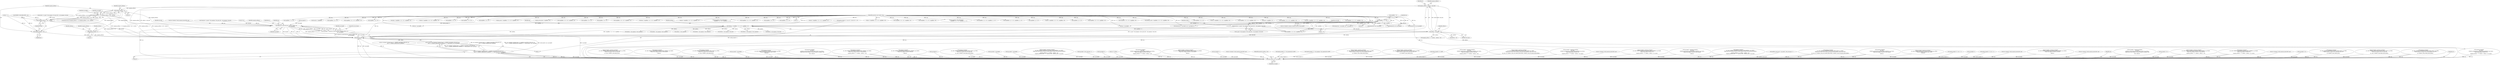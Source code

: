 digraph "0_libmodbus_5ccdf5ef79d742640355d1132fa9e2abc7fbaefc@integer" {
"1000261" [label="(Call,mapping_address = address - start_bits)"];
"1000263" [label="(Call,address - start_bits)"];
"1000160" [label="(Call,address = (req[offset + 1] << 8) + req[offset + 2])"];
"1000163" [label="(Call,req[offset + 1] << 8)"];
"1000116" [label="(MethodParameterIn,const uint8_t *req)"];
"1000206" [label="(Call,start_bits = is_input ? mb_mapping->start_input_bits : mb_mapping->start_bits)"];
"1000291" [label="(Call,mapping_address < 0)"];
"1000290" [label="(Call,mapping_address < 0 || (mapping_address + nb) > nb_bits)"];
"1000294" [label="(Call,(mapping_address + nb) > nb_bits)"];
"1000295" [label="(Call,mapping_address + nb)"];
"1000311" [label="(Call,mapping_address < 0)"];
"1000344" [label="(Call,response_io_status(tab_bits, mapping_address, nb,\n                                            rsp, rsp_length))"];
"1000342" [label="(Call,rsp_length = response_io_status(tab_bits, mapping_address, nb,\n                                            rsp, rsp_length))"];
"1001378" [label="(Call,send_msg(ctx, rsp, rsp_length))"];
"1001365" [label="(Call,(ctx->backend->backend_type == _MODBUS_BACKEND_TYPE_RTU &&\n            slave == MODBUS_BROADCAST_ADDRESS) ? 0 : send_msg(ctx, rsp, rsp_length))"];
"1001364" [label="(Return,return (ctx->backend->backend_type == _MODBUS_BACKEND_TYPE_RTU &&\n            slave == MODBUS_BROADCAST_ADDRESS) ? 0 : send_msg(ctx, rsp, rsp_length);)"];
"1000400" [label="(Call,nb = (req[offset + 3] << 8) + req[offset + 4])"];
"1000177" [label="(Identifier,sft)"];
"1001382" [label="(MethodReturn,int)"];
"1000275" [label="(Call,rsp_length = response_exception(\n                ctx, &sft, MODBUS_EXCEPTION_ILLEGAL_DATA_VALUE, rsp, TRUE,\n                \"Illegal nb of values %d in %s (max %d)\n\",\n                nb, name, MODBUS_MAX_READ_BITS))"];
"1001017" [label="(Call,response_exception(\n                ctx, &sft, MODBUS_EXCEPTION_ILLEGAL_DATA_ADDRESS, rsp, FALSE,\n                \"Illegal data address 0x%0X in write_register\n\",\n                address))"];
"1000277" [label="(Call,response_exception(\n                ctx, &sft, MODBUS_EXCEPTION_ILLEGAL_DATA_VALUE, rsp, TRUE,\n                \"Illegal nb of values %d in %s (max %d)\n\",\n                nb, name, MODBUS_MAX_READ_BITS))"];
"1000597" [label="(Call,rsp_length = req_length)"];
"1001053" [label="(Call,or = (req[offset + 5] << 8) + req[offset + 6])"];
"1001354" [label="(Call,response_exception(\n            ctx, &sft, MODBUS_EXCEPTION_ILLEGAL_FUNCTION, rsp, TRUE,\n            \"Unknown Modbus function code: 0x%0X\n\", function))"];
"1000264" [label="(Identifier,address)"];
"1000685" [label="(Call,(req[offset + 3] << 8) + req[offset + 4])"];
"1001153" [label="(Call,address - mb_mapping->start_registers)"];
"1001129" [label="(Call,(req[offset + 7] << 8) + req[offset + 8])"];
"1000604" [label="(Call,response_exception(\n                    ctx, &sft,\n                    MODBUS_EXCEPTION_ILLEGAL_DATA_VALUE, rsp, FALSE,\n                    \"Illegal data value 0x%0X in write_bit request at address %0X\n\",\n                    data, address))"];
"1000854" [label="(Call,response_exception(\n                ctx, &sft, MODBUS_EXCEPTION_ILLEGAL_DATA_ADDRESS, rsp, FALSE,\n                \"Illegal data address 0x%0X in write_registers\n\",\n                mapping_address < 0 ? address : address + nb))"];
"1000547" [label="(Call,response_exception(\n                ctx, &sft, MODBUS_EXCEPTION_ILLEGAL_DATA_ADDRESS, rsp, FALSE,\n                \"Illegal data address 0x%0X in write_bit\n\",\n                address))"];
"1001293" [label="(Call,mb_mapping->tab_registers[i] =\n                    (req[offset + j] << 8) + req[offset + j + 1])"];
"1000302" [label="(Call,response_exception(\n                ctx, &sft,\n                MODBUS_EXCEPTION_ILLEGAL_DATA_ADDRESS, rsp, FALSE,\n                \"Illegal data address 0x%0X in %s\n\",\n                mapping_address < 0 ? address : address + nb, name))"];
"1000301" [label="(Identifier,rsp_length)"];
"1001268" [label="(Call,rsp_length++)"];
"1000432" [label="(Call,response_exception(\n                ctx, &sft, MODBUS_EXCEPTION_ILLEGAL_DATA_VALUE, rsp, TRUE,\n                \"Illegal nb of values %d in %s (max %d)\n\",\n                nb, name, MODBUS_MAX_READ_REGISTERS))"];
"1000676" [label="(Call,rsp_length = req_length)"];
"1001365" [label="(Call,(ctx->backend->backend_type == _MODBUS_BACKEND_TYPE_RTU &&\n            slave == MODBUS_BROADCAST_ADDRESS) ? 0 : send_msg(ctx, rsp, rsp_length))"];
"1001377" [label="(Literal,0)"];
"1000900" [label="(Call,(req[offset + j] << 8) + req[offset + j + 1])"];
"1000298" [label="(Identifier,nb_bits)"];
"1000297" [label="(Identifier,nb)"];
"1000312" [label="(Identifier,mapping_address)"];
"1001088" [label="(Call,rsp_length = req_length)"];
"1000268" [label="(Call,nb < 1)"];
"1001229" [label="(Call,rsp_length = response_exception(\n                ctx, &sft, MODBUS_EXCEPTION_ILLEGAL_DATA_ADDRESS, rsp, FALSE,\n                \"Illegal data read address 0x%0X or write address 0x%0X write_and_read_registers\n\",\n                mapping_address < 0 ? address : address + nb,\n                mapping_address_write < 0 ? address_write : address_write + nb_write))"];
"1001299" [label="(Call,(req[offset + j] << 8) + req[offset + j + 1])"];
"1000901" [label="(Call,req[offset + j] << 8)"];
"1000683" [label="(Call,nb = (req[offset + 3] << 8) + req[offset + 4])"];
"1000972" [label="(Call,rsp_length - byte_count_pos - 1)"];
"1000322" [label="(Identifier,rsp_length)"];
"1000486" [label="(Call,rsp_length++)"];
"1001300" [label="(Call,req[offset + j] << 8)"];
"1000316" [label="(Identifier,address)"];
"1000131" [label="(Call,ctx == NULL)"];
"1000743" [label="(Call,response_exception(\n                ctx, &sft,\n                MODBUS_EXCEPTION_ILLEGAL_DATA_ADDRESS, rsp, FALSE,\n                \"Illegal data address 0x%0X in write_bits\n\",\n                mapping_address < 0 ? address : address + nb))"];
"1000116" [label="(MethodParameterIn,const uint8_t *req)"];
"1000330" [label="(Call,rsp_length++)"];
"1001378" [label="(Call,send_msg(ctx, rsp, rsp_length))"];
"1000265" [label="(Identifier,start_bits)"];
"1001015" [label="(Call,rsp_length = response_exception(\n                ctx, &sft, MODBUS_EXCEPTION_ILLEGAL_DATA_ADDRESS, rsp, FALSE,\n                \"Illegal data address 0x%0X in write_register\n\",\n                address))"];
"1001097" [label="(Call,(req[offset + 3] << 8) + req[offset + 4])"];
"1001341" [label="(Call,rsp_length++)"];
"1000939" [label="(Call,ctx->backend->build_response_basis(&sft, rsp))"];
"1000115" [label="(MethodParameterIn,modbus_t *ctx)"];
"1000513" [label="(Call,rsp[rsp_length++] = tab_registers[i] & 0xFF)"];
"1001338" [label="(Call,rsp[rsp_length++] = mb_mapping->tab_registers[i] & 0xFF)"];
"1000119" [label="(Block,)"];
"1000198" [label="(Block,)"];
"1000261" [label="(Call,mapping_address = address - start_bits)"];
"1000162" [label="(Call,(req[offset + 1] << 8) + req[offset + 2])"];
"1000999" [label="(Call,address - mb_mapping->start_registers)"];
"1000418" [label="(Call,address - start_registers)"];
"1000217" [label="(Call,nb_bits = is_input ? mb_mapping->nb_input_bits : mb_mapping->nb_bits)"];
"1000327" [label="(Call,rsp[rsp_length++] = (nb / 8) + ((nb % 8) ? 1 : 0))"];
"1001055" [label="(Call,(req[offset + 5] << 8) + req[offset + 6])"];
"1000826" [label="(Call,rsp_length = response_exception(\n                 ctx, &sft, MODBUS_EXCEPTION_ILLEGAL_DATA_VALUE, rsp, TRUE,\n                 \"Illegal number of values %d in write_registers (max %d)\n\",\n                nb, MODBUS_MAX_WRITE_REGISTERS))"];
"1001111" [label="(Call,address_write = (req[offset + 5] << 8) + req[offset + 6])"];
"1000345" [label="(Identifier,tab_bits)"];
"1000715" [label="(Call,rsp_length = response_exception(\n                ctx, &sft, MODBUS_EXCEPTION_ILLEGAL_DATA_VALUE, rsp, TRUE,\n                \"Illegal number of values %d in write_bits (max %d)\n\",\n                nb, MODBUS_MAX_WRITE_BITS))"];
"1000672" [label="(Call,memcpy(rsp, req, req_length))"];
"1000189" [label="(Call,ctx->backend->prepare_response_tid(req, &req_length))"];
"1001098" [label="(Call,req[offset + 3] << 8)"];
"1000953" [label="(Call,rsp[rsp_length++] = 0xFF)"];
"1000741" [label="(Call,rsp_length = response_exception(\n                ctx, &sft,\n                MODBUS_EXCEPTION_ILLEGAL_DATA_ADDRESS, rsp, FALSE,\n                \"Illegal data address 0x%0X in write_bits\n\",\n                mapping_address < 0 ? address : address + nb))"];
"1000323" [label="(Call,ctx->backend->build_response_basis(&sft, rsp))"];
"1000245" [label="(Call,nb = (req[offset + 3] << 8) + req[offset + 4])"];
"1001366" [label="(Call,ctx->backend->backend_type == _MODBUS_BACKEND_TYPE_RTU &&\n            slave == MODBUS_BROADCAST_ADDRESS)"];
"1001113" [label="(Call,(req[offset + 5] << 8) + req[offset + 6])"];
"1000148" [label="(Call,slave = req[offset - 1])"];
"1000228" [label="(Call,*tab_bits = is_input ? mb_mapping->tab_input_bits : mb_mapping->tab_bits)"];
"1001189" [label="(Call,rsp_length = response_exception(\n                ctx, &sft, MODBUS_EXCEPTION_ILLEGAL_DATA_VALUE, rsp, TRUE,\n                \"Illegal nb of values (W%d, R%d) in write_and_read_registers (max W%d, R%d)\n\",\n                nb_write, nb, MODBUS_MAX_WR_WRITE_REGISTERS, MODBUS_MAX_WR_READ_REGISTERS))"];
"1000350" [label="(ControlStructure,break;)"];
"1000300" [label="(Call,rsp_length = response_exception(\n                ctx, &sft,\n                MODBUS_EXCEPTION_ILLEGAL_DATA_ADDRESS, rsp, FALSE,\n                \"Illegal data address 0x%0X in %s\n\",\n                mapping_address < 0 ? address : address + nb, name))"];
"1000561" [label="(Call,(req[offset + 3] << 8) + req[offset + 4])"];
"1001037" [label="(Call,and = (req[offset + 3] << 8) + req[offset + 4])"];
"1000779" [label="(Call,memcpy(rsp + rsp_length, req + rsp_length, 4))"];
"1000169" [label="(Literal,8)"];
"1000263" [label="(Call,address - start_bits)"];
"1001039" [label="(Call,(req[offset + 3] << 8) + req[offset + 4])"];
"1001130" [label="(Call,req[offset + 7] << 8)"];
"1000161" [label="(Identifier,address)"];
"1001261" [label="(Call,ctx->backend->build_response_basis(&sft, rsp))"];
"1000455" [label="(Call,rsp_length = response_exception(\n                ctx, &sft, MODBUS_EXCEPTION_ILLEGAL_DATA_ADDRESS, rsp, FALSE,\n                \"Illegal data address 0x%0X in %s\n\",\n                mapping_address < 0 ? address : address + nb, name))"];
"1000636" [label="(Call,rsp_length = response_exception(\n                ctx, &sft,\n                MODBUS_EXCEPTION_ILLEGAL_DATA_ADDRESS, rsp, FALSE,\n                \"Illegal data address 0x%0X in write_register\n\",\n                address))"];
"1000291" [label="(Call,mapping_address < 0)"];
"1001231" [label="(Call,response_exception(\n                ctx, &sft, MODBUS_EXCEPTION_ILLEGAL_DATA_ADDRESS, rsp, FALSE,\n                \"Illegal data read address 0x%0X or write address 0x%0X write_and_read_registers\n\",\n                mapping_address < 0 ? address : address + nb,\n                mapping_address_write < 0 ? address_write : address_write + nb_write))"];
"1000968" [label="(Call,rsp[byte_count_pos] = rsp_length - byte_count_pos - 1)"];
"1001381" [label="(Identifier,rsp_length)"];
"1001084" [label="(Call,memcpy(rsp, req, req_length))"];
"1000343" [label="(Identifier,rsp_length)"];
"1000342" [label="(Call,rsp_length = response_io_status(tab_bits, mapping_address, nb,\n                                            rsp, rsp_length))"];
"1000155" [label="(Call,function = req[offset])"];
"1001114" [label="(Call,req[offset + 5] << 8)"];
"1000314" [label="(Identifier,address)"];
"1001191" [label="(Call,response_exception(\n                ctx, &sft, MODBUS_EXCEPTION_ILLEGAL_DATA_VALUE, rsp, TRUE,\n                \"Illegal nb of values (W%d, R%d) in write_and_read_registers (max W%d, R%d)\n\",\n                nb_write, nb, MODBUS_MAX_WR_WRITE_REGISTERS, MODBUS_MAX_WR_READ_REGISTERS))"];
"1000638" [label="(Call,response_exception(\n                ctx, &sft,\n                MODBUS_EXCEPTION_ILLEGAL_DATA_ADDRESS, rsp, FALSE,\n                \"Illegal data address 0x%0X in write_register\n\",\n                address))"];
"1000796" [label="(Call,(req[offset + 3] << 8) + req[offset + 4])"];
"1000337" [label="(Call,nb % 8)"];
"1000292" [label="(Identifier,mapping_address)"];
"1001364" [label="(Return,return (ctx->backend->backend_type == _MODBUS_BACKEND_TYPE_RTU &&\n            slave == MODBUS_BROADCAST_ADDRESS) ? 0 : send_msg(ctx, rsp, rsp_length);)"];
"1000269" [label="(Identifier,nb)"];
"1000315" [label="(Call,address + nb)"];
"1000344" [label="(Call,response_io_status(tab_bits, mapping_address, nb,\n                                            rsp, rsp_length))"];
"1001352" [label="(Call,rsp_length = response_exception(\n            ctx, &sft, MODBUS_EXCEPTION_ILLEGAL_FUNCTION, rsp, TRUE,\n            \"Unknown Modbus function code: 0x%0X\n\", function))"];
"1000620" [label="(Call,address - mb_mapping->start_registers)"];
"1000248" [label="(Call,req[offset + 3] << 8)"];
"1000783" [label="(Call,req + rsp_length)"];
"1001265" [label="(Call,rsp[rsp_length++] = nb << 1)"];
"1000290" [label="(Call,mapping_address < 0 || (mapping_address + nb) > nb_bits)"];
"1000650" [label="(Call,data = (req[offset + 3] << 8) + req[offset + 4])"];
"1000516" [label="(Call,rsp_length++)"];
"1000483" [label="(Call,rsp[rsp_length++] = nb << 1)"];
"1000794" [label="(Call,nb = (req[offset + 3] << 8) + req[offset + 4])"];
"1000346" [label="(Identifier,mapping_address)"];
"1000271" [label="(Call,MODBUS_MAX_READ_BITS < nb)"];
"1000163" [label="(Call,req[offset + 1] << 8)"];
"1000349" [label="(Identifier,rsp_length)"];
"1000479" [label="(Call,ctx->backend->build_response_basis(&sft, rsp))"];
"1000293" [label="(Literal,0)"];
"1000545" [label="(Call,rsp_length = response_exception(\n                ctx, &sft, MODBUS_EXCEPTION_ILLEGAL_DATA_ADDRESS, rsp, FALSE,\n                \"Illegal data address 0x%0X in write_bit\n\",\n                address))"];
"1000917" [label="(Call,ctx->backend->build_response_basis(&sft, rsp))"];
"1000562" [label="(Call,req[offset + 3] << 8)"];
"1001380" [label="(Identifier,rsp)"];
"1000602" [label="(Call,rsp_length = response_exception(\n                    ctx, &sft,\n                    MODBUS_EXCEPTION_ILLEGAL_DATA_VALUE, rsp, FALSE,\n                    \"Illegal data value 0x%0X in write_bit request at address %0X\n\",\n                    data, address))"];
"1001056" [label="(Call,req[offset + 5] << 8)"];
"1000207" [label="(Identifier,start_bits)"];
"1000262" [label="(Identifier,mapping_address)"];
"1000347" [label="(Identifier,nb)"];
"1000320" [label="(Block,)"];
"1000294" [label="(Call,(mapping_address + nb) > nb_bits)"];
"1000529" [label="(Call,address - mb_mapping->start_bits)"];
"1000921" [label="(Call,memcpy(rsp + rsp_length, req + rsp_length, 4))"];
"1000653" [label="(Call,req[offset + 3] << 8)"];
"1000289" [label="(ControlStructure,if (mapping_address < 0 || (mapping_address + nb) > nb_bits))"];
"1000348" [label="(Identifier,rsp)"];
"1001127" [label="(Call,nb_write = (req[offset + 7] << 8) + req[offset + 8])"];
"1000218" [label="(Identifier,nb_bits)"];
"1000313" [label="(Literal,0)"];
"1000925" [label="(Call,req + rsp_length)"];
"1000295" [label="(Call,mapping_address + nb)"];
"1001143" [label="(Call,nb_write_bytes = req[offset + 9])"];
"1000296" [label="(Identifier,mapping_address)"];
"1000247" [label="(Call,(req[offset + 3] << 8) + req[offset + 4])"];
"1000929" [label="(Call,rsp_length += 4)"];
"1000164" [label="(Call,req[offset + 1])"];
"1000686" [label="(Call,req[offset + 3] << 8)"];
"1000852" [label="(Call,rsp_length = response_exception(\n                ctx, &sft, MODBUS_EXCEPTION_ILLEGAL_DATA_ADDRESS, rsp, FALSE,\n                \"Illegal data address 0x%0X in write_registers\n\",\n                mapping_address < 0 ? address : address + nb))"];
"1001040" [label="(Call,req[offset + 3] << 8)"];
"1000171" [label="(Identifier,req)"];
"1000311" [label="(Call,mapping_address < 0)"];
"1000457" [label="(Call,response_exception(\n                ctx, &sft, MODBUS_EXCEPTION_ILLEGAL_DATA_ADDRESS, rsp, FALSE,\n                \"Illegal data address 0x%0X in %s\n\",\n                mapping_address < 0 ? address : address + nb, name))"];
"1000402" [label="(Call,(req[offset + 3] << 8) + req[offset + 4])"];
"1000559" [label="(Call,data = (req[offset + 3] << 8) + req[offset + 4])"];
"1000593" [label="(Call,memcpy(rsp, req, req_length))"];
"1000775" [label="(Call,ctx->backend->build_response_basis(&sft, rsp))"];
"1000787" [label="(Call,rsp_length += 4)"];
"1001095" [label="(Call,nb = (req[offset + 3] << 8) + req[offset + 4])"];
"1000812" [label="(Call,address - mb_mapping->start_registers)"];
"1000717" [label="(Call,response_exception(\n                ctx, &sft, MODBUS_EXCEPTION_ILLEGAL_DATA_VALUE, rsp, TRUE,\n                \"Illegal number of values %d in write_bits (max %d)\n\",\n                nb, MODBUS_MAX_WRITE_BITS))"];
"1000206" [label="(Call,start_bits = is_input ? mb_mapping->start_input_bits : mb_mapping->start_bits)"];
"1000894" [label="(Call,mb_mapping->tab_registers[i] =\n                    (req[offset + j] << 8) + req[offset + j + 1])"];
"1000430" [label="(Call,rsp_length = response_exception(\n                ctx, &sft, MODBUS_EXCEPTION_ILLEGAL_DATA_VALUE, rsp, TRUE,\n                \"Illegal nb of values %d in %s (max %d)\n\",\n                nb, name, MODBUS_MAX_READ_REGISTERS))"];
"1000701" [label="(Call,address - mb_mapping->start_bits)"];
"1000828" [label="(Call,response_exception(\n                 ctx, &sft, MODBUS_EXCEPTION_ILLEGAL_DATA_VALUE, rsp, TRUE,\n                 \"Illegal number of values %d in write_registers (max %d)\n\",\n                nb, MODBUS_MAX_WRITE_REGISTERS))"];
"1001379" [label="(Identifier,ctx)"];
"1000208" [label="(Call,is_input ? mb_mapping->start_input_bits : mb_mapping->start_bits)"];
"1000160" [label="(Call,address = (req[offset + 1] << 8) + req[offset + 2])"];
"1000652" [label="(Call,(req[offset + 3] << 8) + req[offset + 4])"];
"1000403" [label="(Call,req[offset + 3] << 8)"];
"1000797" [label="(Call,req[offset + 3] << 8)"];
"1000310" [label="(Call,mapping_address < 0 ? address : address + nb)"];
"1000261" -> "1000198"  [label="AST: "];
"1000261" -> "1000263"  [label="CFG: "];
"1000262" -> "1000261"  [label="AST: "];
"1000263" -> "1000261"  [label="AST: "];
"1000269" -> "1000261"  [label="CFG: "];
"1000261" -> "1001382"  [label="DDG: address - start_bits"];
"1000261" -> "1001382"  [label="DDG: mapping_address"];
"1000263" -> "1000261"  [label="DDG: address"];
"1000263" -> "1000261"  [label="DDG: start_bits"];
"1000261" -> "1000291"  [label="DDG: mapping_address"];
"1000263" -> "1000265"  [label="CFG: "];
"1000264" -> "1000263"  [label="AST: "];
"1000265" -> "1000263"  [label="AST: "];
"1000263" -> "1001382"  [label="DDG: start_bits"];
"1000263" -> "1001382"  [label="DDG: address"];
"1000160" -> "1000263"  [label="DDG: address"];
"1000206" -> "1000263"  [label="DDG: start_bits"];
"1000263" -> "1000302"  [label="DDG: address"];
"1000263" -> "1000310"  [label="DDG: address"];
"1000263" -> "1000315"  [label="DDG: address"];
"1000160" -> "1000119"  [label="AST: "];
"1000160" -> "1000162"  [label="CFG: "];
"1000161" -> "1000160"  [label="AST: "];
"1000162" -> "1000160"  [label="AST: "];
"1000177" -> "1000160"  [label="CFG: "];
"1000160" -> "1001382"  [label="DDG: (req[offset + 1] << 8) + req[offset + 2]"];
"1000160" -> "1001382"  [label="DDG: address"];
"1000163" -> "1000160"  [label="DDG: req[offset + 1]"];
"1000163" -> "1000160"  [label="DDG: 8"];
"1000116" -> "1000160"  [label="DDG: req"];
"1000160" -> "1000418"  [label="DDG: address"];
"1000160" -> "1000529"  [label="DDG: address"];
"1000160" -> "1000620"  [label="DDG: address"];
"1000160" -> "1000701"  [label="DDG: address"];
"1000160" -> "1000812"  [label="DDG: address"];
"1000160" -> "1000999"  [label="DDG: address"];
"1000160" -> "1001153"  [label="DDG: address"];
"1000163" -> "1000162"  [label="AST: "];
"1000163" -> "1000169"  [label="CFG: "];
"1000164" -> "1000163"  [label="AST: "];
"1000169" -> "1000163"  [label="AST: "];
"1000171" -> "1000163"  [label="CFG: "];
"1000163" -> "1001382"  [label="DDG: req[offset + 1]"];
"1000163" -> "1000162"  [label="DDG: req[offset + 1]"];
"1000163" -> "1000162"  [label="DDG: 8"];
"1000116" -> "1000163"  [label="DDG: req"];
"1000163" -> "1000189"  [label="DDG: req[offset + 1]"];
"1000163" -> "1000593"  [label="DDG: req[offset + 1]"];
"1000163" -> "1000672"  [label="DDG: req[offset + 1]"];
"1000163" -> "1000779"  [label="DDG: req[offset + 1]"];
"1000163" -> "1000783"  [label="DDG: req[offset + 1]"];
"1000163" -> "1000921"  [label="DDG: req[offset + 1]"];
"1000163" -> "1000925"  [label="DDG: req[offset + 1]"];
"1000163" -> "1001084"  [label="DDG: req[offset + 1]"];
"1000116" -> "1000114"  [label="AST: "];
"1000116" -> "1001382"  [label="DDG: req"];
"1000116" -> "1000148"  [label="DDG: req"];
"1000116" -> "1000155"  [label="DDG: req"];
"1000116" -> "1000162"  [label="DDG: req"];
"1000116" -> "1000189"  [label="DDG: req"];
"1000116" -> "1000245"  [label="DDG: req"];
"1000116" -> "1000248"  [label="DDG: req"];
"1000116" -> "1000247"  [label="DDG: req"];
"1000116" -> "1000400"  [label="DDG: req"];
"1000116" -> "1000403"  [label="DDG: req"];
"1000116" -> "1000402"  [label="DDG: req"];
"1000116" -> "1000559"  [label="DDG: req"];
"1000116" -> "1000562"  [label="DDG: req"];
"1000116" -> "1000561"  [label="DDG: req"];
"1000116" -> "1000593"  [label="DDG: req"];
"1000116" -> "1000650"  [label="DDG: req"];
"1000116" -> "1000653"  [label="DDG: req"];
"1000116" -> "1000652"  [label="DDG: req"];
"1000116" -> "1000672"  [label="DDG: req"];
"1000116" -> "1000683"  [label="DDG: req"];
"1000116" -> "1000686"  [label="DDG: req"];
"1000116" -> "1000685"  [label="DDG: req"];
"1000116" -> "1000779"  [label="DDG: req"];
"1000116" -> "1000783"  [label="DDG: req"];
"1000116" -> "1000794"  [label="DDG: req"];
"1000116" -> "1000797"  [label="DDG: req"];
"1000116" -> "1000796"  [label="DDG: req"];
"1000116" -> "1000894"  [label="DDG: req"];
"1000116" -> "1000901"  [label="DDG: req"];
"1000116" -> "1000900"  [label="DDG: req"];
"1000116" -> "1000921"  [label="DDG: req"];
"1000116" -> "1000925"  [label="DDG: req"];
"1000116" -> "1001037"  [label="DDG: req"];
"1000116" -> "1001040"  [label="DDG: req"];
"1000116" -> "1001039"  [label="DDG: req"];
"1000116" -> "1001053"  [label="DDG: req"];
"1000116" -> "1001056"  [label="DDG: req"];
"1000116" -> "1001055"  [label="DDG: req"];
"1000116" -> "1001084"  [label="DDG: req"];
"1000116" -> "1001095"  [label="DDG: req"];
"1000116" -> "1001098"  [label="DDG: req"];
"1000116" -> "1001097"  [label="DDG: req"];
"1000116" -> "1001111"  [label="DDG: req"];
"1000116" -> "1001114"  [label="DDG: req"];
"1000116" -> "1001113"  [label="DDG: req"];
"1000116" -> "1001127"  [label="DDG: req"];
"1000116" -> "1001130"  [label="DDG: req"];
"1000116" -> "1001129"  [label="DDG: req"];
"1000116" -> "1001143"  [label="DDG: req"];
"1000116" -> "1001293"  [label="DDG: req"];
"1000116" -> "1001300"  [label="DDG: req"];
"1000116" -> "1001299"  [label="DDG: req"];
"1000206" -> "1000198"  [label="AST: "];
"1000206" -> "1000208"  [label="CFG: "];
"1000207" -> "1000206"  [label="AST: "];
"1000208" -> "1000206"  [label="AST: "];
"1000218" -> "1000206"  [label="CFG: "];
"1000206" -> "1001382"  [label="DDG: is_input ? mb_mapping->start_input_bits : mb_mapping->start_bits"];
"1000291" -> "1000290"  [label="AST: "];
"1000291" -> "1000293"  [label="CFG: "];
"1000292" -> "1000291"  [label="AST: "];
"1000293" -> "1000291"  [label="AST: "];
"1000296" -> "1000291"  [label="CFG: "];
"1000290" -> "1000291"  [label="CFG: "];
"1000291" -> "1000290"  [label="DDG: mapping_address"];
"1000291" -> "1000290"  [label="DDG: 0"];
"1000291" -> "1000294"  [label="DDG: mapping_address"];
"1000291" -> "1000295"  [label="DDG: mapping_address"];
"1000291" -> "1000311"  [label="DDG: mapping_address"];
"1000291" -> "1000344"  [label="DDG: mapping_address"];
"1000290" -> "1000289"  [label="AST: "];
"1000290" -> "1000294"  [label="CFG: "];
"1000294" -> "1000290"  [label="AST: "];
"1000301" -> "1000290"  [label="CFG: "];
"1000322" -> "1000290"  [label="CFG: "];
"1000290" -> "1001382"  [label="DDG: mapping_address < 0"];
"1000290" -> "1001382"  [label="DDG: (mapping_address + nb) > nb_bits"];
"1000290" -> "1001382"  [label="DDG: mapping_address < 0 || (mapping_address + nb) > nb_bits"];
"1000294" -> "1000290"  [label="DDG: mapping_address + nb"];
"1000294" -> "1000290"  [label="DDG: nb_bits"];
"1000294" -> "1000298"  [label="CFG: "];
"1000295" -> "1000294"  [label="AST: "];
"1000298" -> "1000294"  [label="AST: "];
"1000294" -> "1001382"  [label="DDG: nb_bits"];
"1000294" -> "1001382"  [label="DDG: mapping_address + nb"];
"1000268" -> "1000294"  [label="DDG: nb"];
"1000271" -> "1000294"  [label="DDG: nb"];
"1000217" -> "1000294"  [label="DDG: nb_bits"];
"1000295" -> "1000297"  [label="CFG: "];
"1000296" -> "1000295"  [label="AST: "];
"1000297" -> "1000295"  [label="AST: "];
"1000298" -> "1000295"  [label="CFG: "];
"1000295" -> "1001382"  [label="DDG: nb"];
"1000268" -> "1000295"  [label="DDG: nb"];
"1000271" -> "1000295"  [label="DDG: nb"];
"1000311" -> "1000310"  [label="AST: "];
"1000311" -> "1000313"  [label="CFG: "];
"1000312" -> "1000311"  [label="AST: "];
"1000313" -> "1000311"  [label="AST: "];
"1000314" -> "1000311"  [label="CFG: "];
"1000316" -> "1000311"  [label="CFG: "];
"1000311" -> "1001382"  [label="DDG: mapping_address"];
"1000344" -> "1000342"  [label="AST: "];
"1000344" -> "1000349"  [label="CFG: "];
"1000345" -> "1000344"  [label="AST: "];
"1000346" -> "1000344"  [label="AST: "];
"1000347" -> "1000344"  [label="AST: "];
"1000348" -> "1000344"  [label="AST: "];
"1000349" -> "1000344"  [label="AST: "];
"1000342" -> "1000344"  [label="CFG: "];
"1000344" -> "1001382"  [label="DDG: rsp"];
"1000344" -> "1001382"  [label="DDG: nb"];
"1000344" -> "1001382"  [label="DDG: mapping_address"];
"1000344" -> "1001382"  [label="DDG: tab_bits"];
"1000344" -> "1000342"  [label="DDG: nb"];
"1000344" -> "1000342"  [label="DDG: mapping_address"];
"1000344" -> "1000342"  [label="DDG: rsp_length"];
"1000344" -> "1000342"  [label="DDG: rsp"];
"1000344" -> "1000342"  [label="DDG: tab_bits"];
"1000228" -> "1000344"  [label="DDG: tab_bits"];
"1000337" -> "1000344"  [label="DDG: nb"];
"1000323" -> "1000344"  [label="DDG: rsp"];
"1000327" -> "1000344"  [label="DDG: rsp[rsp_length++]"];
"1000330" -> "1000344"  [label="DDG: rsp_length"];
"1000344" -> "1001378"  [label="DDG: rsp"];
"1000342" -> "1000320"  [label="AST: "];
"1000343" -> "1000342"  [label="AST: "];
"1000350" -> "1000342"  [label="CFG: "];
"1000342" -> "1001382"  [label="DDG: response_io_status(tab_bits, mapping_address, nb,\n                                            rsp, rsp_length)"];
"1000342" -> "1001382"  [label="DDG: rsp_length"];
"1000342" -> "1001378"  [label="DDG: rsp_length"];
"1001378" -> "1001365"  [label="AST: "];
"1001378" -> "1001381"  [label="CFG: "];
"1001379" -> "1001378"  [label="AST: "];
"1001380" -> "1001378"  [label="AST: "];
"1001381" -> "1001378"  [label="AST: "];
"1001365" -> "1001378"  [label="CFG: "];
"1001378" -> "1001382"  [label="DDG: rsp"];
"1001378" -> "1001382"  [label="DDG: rsp_length"];
"1001378" -> "1001382"  [label="DDG: ctx"];
"1001378" -> "1001365"  [label="DDG: ctx"];
"1001378" -> "1001365"  [label="DDG: rsp"];
"1001378" -> "1001365"  [label="DDG: rsp_length"];
"1001231" -> "1001378"  [label="DDG: ctx"];
"1001231" -> "1001378"  [label="DDG: rsp"];
"1001354" -> "1001378"  [label="DDG: ctx"];
"1001354" -> "1001378"  [label="DDG: rsp"];
"1000131" -> "1001378"  [label="DDG: ctx"];
"1001017" -> "1001378"  [label="DDG: ctx"];
"1001017" -> "1001378"  [label="DDG: rsp"];
"1000717" -> "1001378"  [label="DDG: ctx"];
"1000717" -> "1001378"  [label="DDG: rsp"];
"1000457" -> "1001378"  [label="DDG: ctx"];
"1000457" -> "1001378"  [label="DDG: rsp"];
"1000547" -> "1001378"  [label="DDG: ctx"];
"1000547" -> "1001378"  [label="DDG: rsp"];
"1001191" -> "1001378"  [label="DDG: ctx"];
"1001191" -> "1001378"  [label="DDG: rsp"];
"1000828" -> "1001378"  [label="DDG: ctx"];
"1000828" -> "1001378"  [label="DDG: rsp"];
"1000638" -> "1001378"  [label="DDG: ctx"];
"1000638" -> "1001378"  [label="DDG: rsp"];
"1000743" -> "1001378"  [label="DDG: ctx"];
"1000743" -> "1001378"  [label="DDG: rsp"];
"1000302" -> "1001378"  [label="DDG: ctx"];
"1000302" -> "1001378"  [label="DDG: rsp"];
"1000277" -> "1001378"  [label="DDG: ctx"];
"1000277" -> "1001378"  [label="DDG: rsp"];
"1000854" -> "1001378"  [label="DDG: ctx"];
"1000854" -> "1001378"  [label="DDG: rsp"];
"1000432" -> "1001378"  [label="DDG: ctx"];
"1000432" -> "1001378"  [label="DDG: rsp"];
"1000604" -> "1001378"  [label="DDG: ctx"];
"1000604" -> "1001378"  [label="DDG: rsp"];
"1000115" -> "1001378"  [label="DDG: ctx"];
"1001265" -> "1001378"  [label="DDG: rsp[rsp_length++]"];
"1000939" -> "1001378"  [label="DDG: rsp"];
"1000327" -> "1001378"  [label="DDG: rsp[rsp_length++]"];
"1001261" -> "1001378"  [label="DDG: rsp"];
"1000968" -> "1001378"  [label="DDG: rsp[byte_count_pos]"];
"1000513" -> "1001378"  [label="DDG: rsp[rsp_length++]"];
"1001084" -> "1001378"  [label="DDG: rsp"];
"1000593" -> "1001378"  [label="DDG: rsp"];
"1001338" -> "1001378"  [label="DDG: rsp[rsp_length++]"];
"1000953" -> "1001378"  [label="DDG: rsp[rsp_length++]"];
"1000672" -> "1001378"  [label="DDG: rsp"];
"1000483" -> "1001378"  [label="DDG: rsp[rsp_length++]"];
"1000479" -> "1001378"  [label="DDG: rsp"];
"1000775" -> "1001378"  [label="DDG: rsp"];
"1000917" -> "1001378"  [label="DDG: rsp"];
"1000741" -> "1001378"  [label="DDG: rsp_length"];
"1000715" -> "1001378"  [label="DDG: rsp_length"];
"1000597" -> "1001378"  [label="DDG: rsp_length"];
"1000852" -> "1001378"  [label="DDG: rsp_length"];
"1001352" -> "1001378"  [label="DDG: rsp_length"];
"1001015" -> "1001378"  [label="DDG: rsp_length"];
"1001189" -> "1001378"  [label="DDG: rsp_length"];
"1000300" -> "1001378"  [label="DDG: rsp_length"];
"1000430" -> "1001378"  [label="DDG: rsp_length"];
"1000275" -> "1001378"  [label="DDG: rsp_length"];
"1000929" -> "1001378"  [label="DDG: rsp_length"];
"1001268" -> "1001378"  [label="DDG: rsp_length"];
"1000602" -> "1001378"  [label="DDG: rsp_length"];
"1000516" -> "1001378"  [label="DDG: rsp_length"];
"1000486" -> "1001378"  [label="DDG: rsp_length"];
"1000455" -> "1001378"  [label="DDG: rsp_length"];
"1000826" -> "1001378"  [label="DDG: rsp_length"];
"1000787" -> "1001378"  [label="DDG: rsp_length"];
"1001341" -> "1001378"  [label="DDG: rsp_length"];
"1000676" -> "1001378"  [label="DDG: rsp_length"];
"1001229" -> "1001378"  [label="DDG: rsp_length"];
"1000636" -> "1001378"  [label="DDG: rsp_length"];
"1000545" -> "1001378"  [label="DDG: rsp_length"];
"1000972" -> "1001378"  [label="DDG: rsp_length"];
"1001088" -> "1001378"  [label="DDG: rsp_length"];
"1001365" -> "1001364"  [label="AST: "];
"1001365" -> "1001377"  [label="CFG: "];
"1001366" -> "1001365"  [label="AST: "];
"1001377" -> "1001365"  [label="AST: "];
"1001364" -> "1001365"  [label="CFG: "];
"1001365" -> "1001382"  [label="DDG: ctx->backend->backend_type == _MODBUS_BACKEND_TYPE_RTU &&\n            slave == MODBUS_BROADCAST_ADDRESS"];
"1001365" -> "1001382"  [label="DDG: (ctx->backend->backend_type == _MODBUS_BACKEND_TYPE_RTU &&\n            slave == MODBUS_BROADCAST_ADDRESS) ? 0 : send_msg(ctx, rsp, rsp_length)"];
"1001365" -> "1001382"  [label="DDG: send_msg(ctx, rsp, rsp_length)"];
"1001365" -> "1001364"  [label="DDG: (ctx->backend->backend_type == _MODBUS_BACKEND_TYPE_RTU &&\n            slave == MODBUS_BROADCAST_ADDRESS) ? 0 : send_msg(ctx, rsp, rsp_length)"];
"1001364" -> "1000119"  [label="AST: "];
"1001382" -> "1001364"  [label="CFG: "];
"1001364" -> "1001382"  [label="DDG: <RET>"];
}
